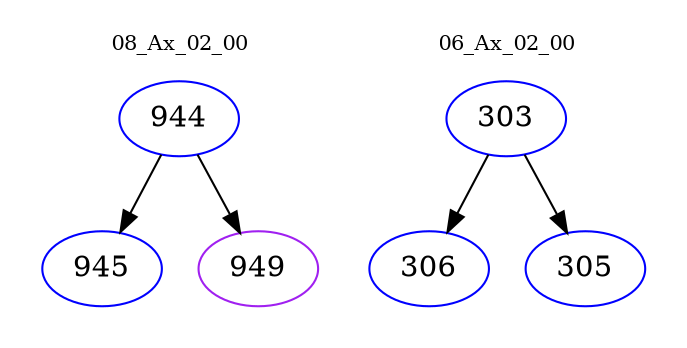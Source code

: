 digraph{
subgraph cluster_0 {
color = white
label = "08_Ax_02_00";
fontsize=10;
T0_944 [label="944", color="blue"]
T0_944 -> T0_945 [color="black"]
T0_945 [label="945", color="blue"]
T0_944 -> T0_949 [color="black"]
T0_949 [label="949", color="purple"]
}
subgraph cluster_1 {
color = white
label = "06_Ax_02_00";
fontsize=10;
T1_303 [label="303", color="blue"]
T1_303 -> T1_306 [color="black"]
T1_306 [label="306", color="blue"]
T1_303 -> T1_305 [color="black"]
T1_305 [label="305", color="blue"]
}
}
